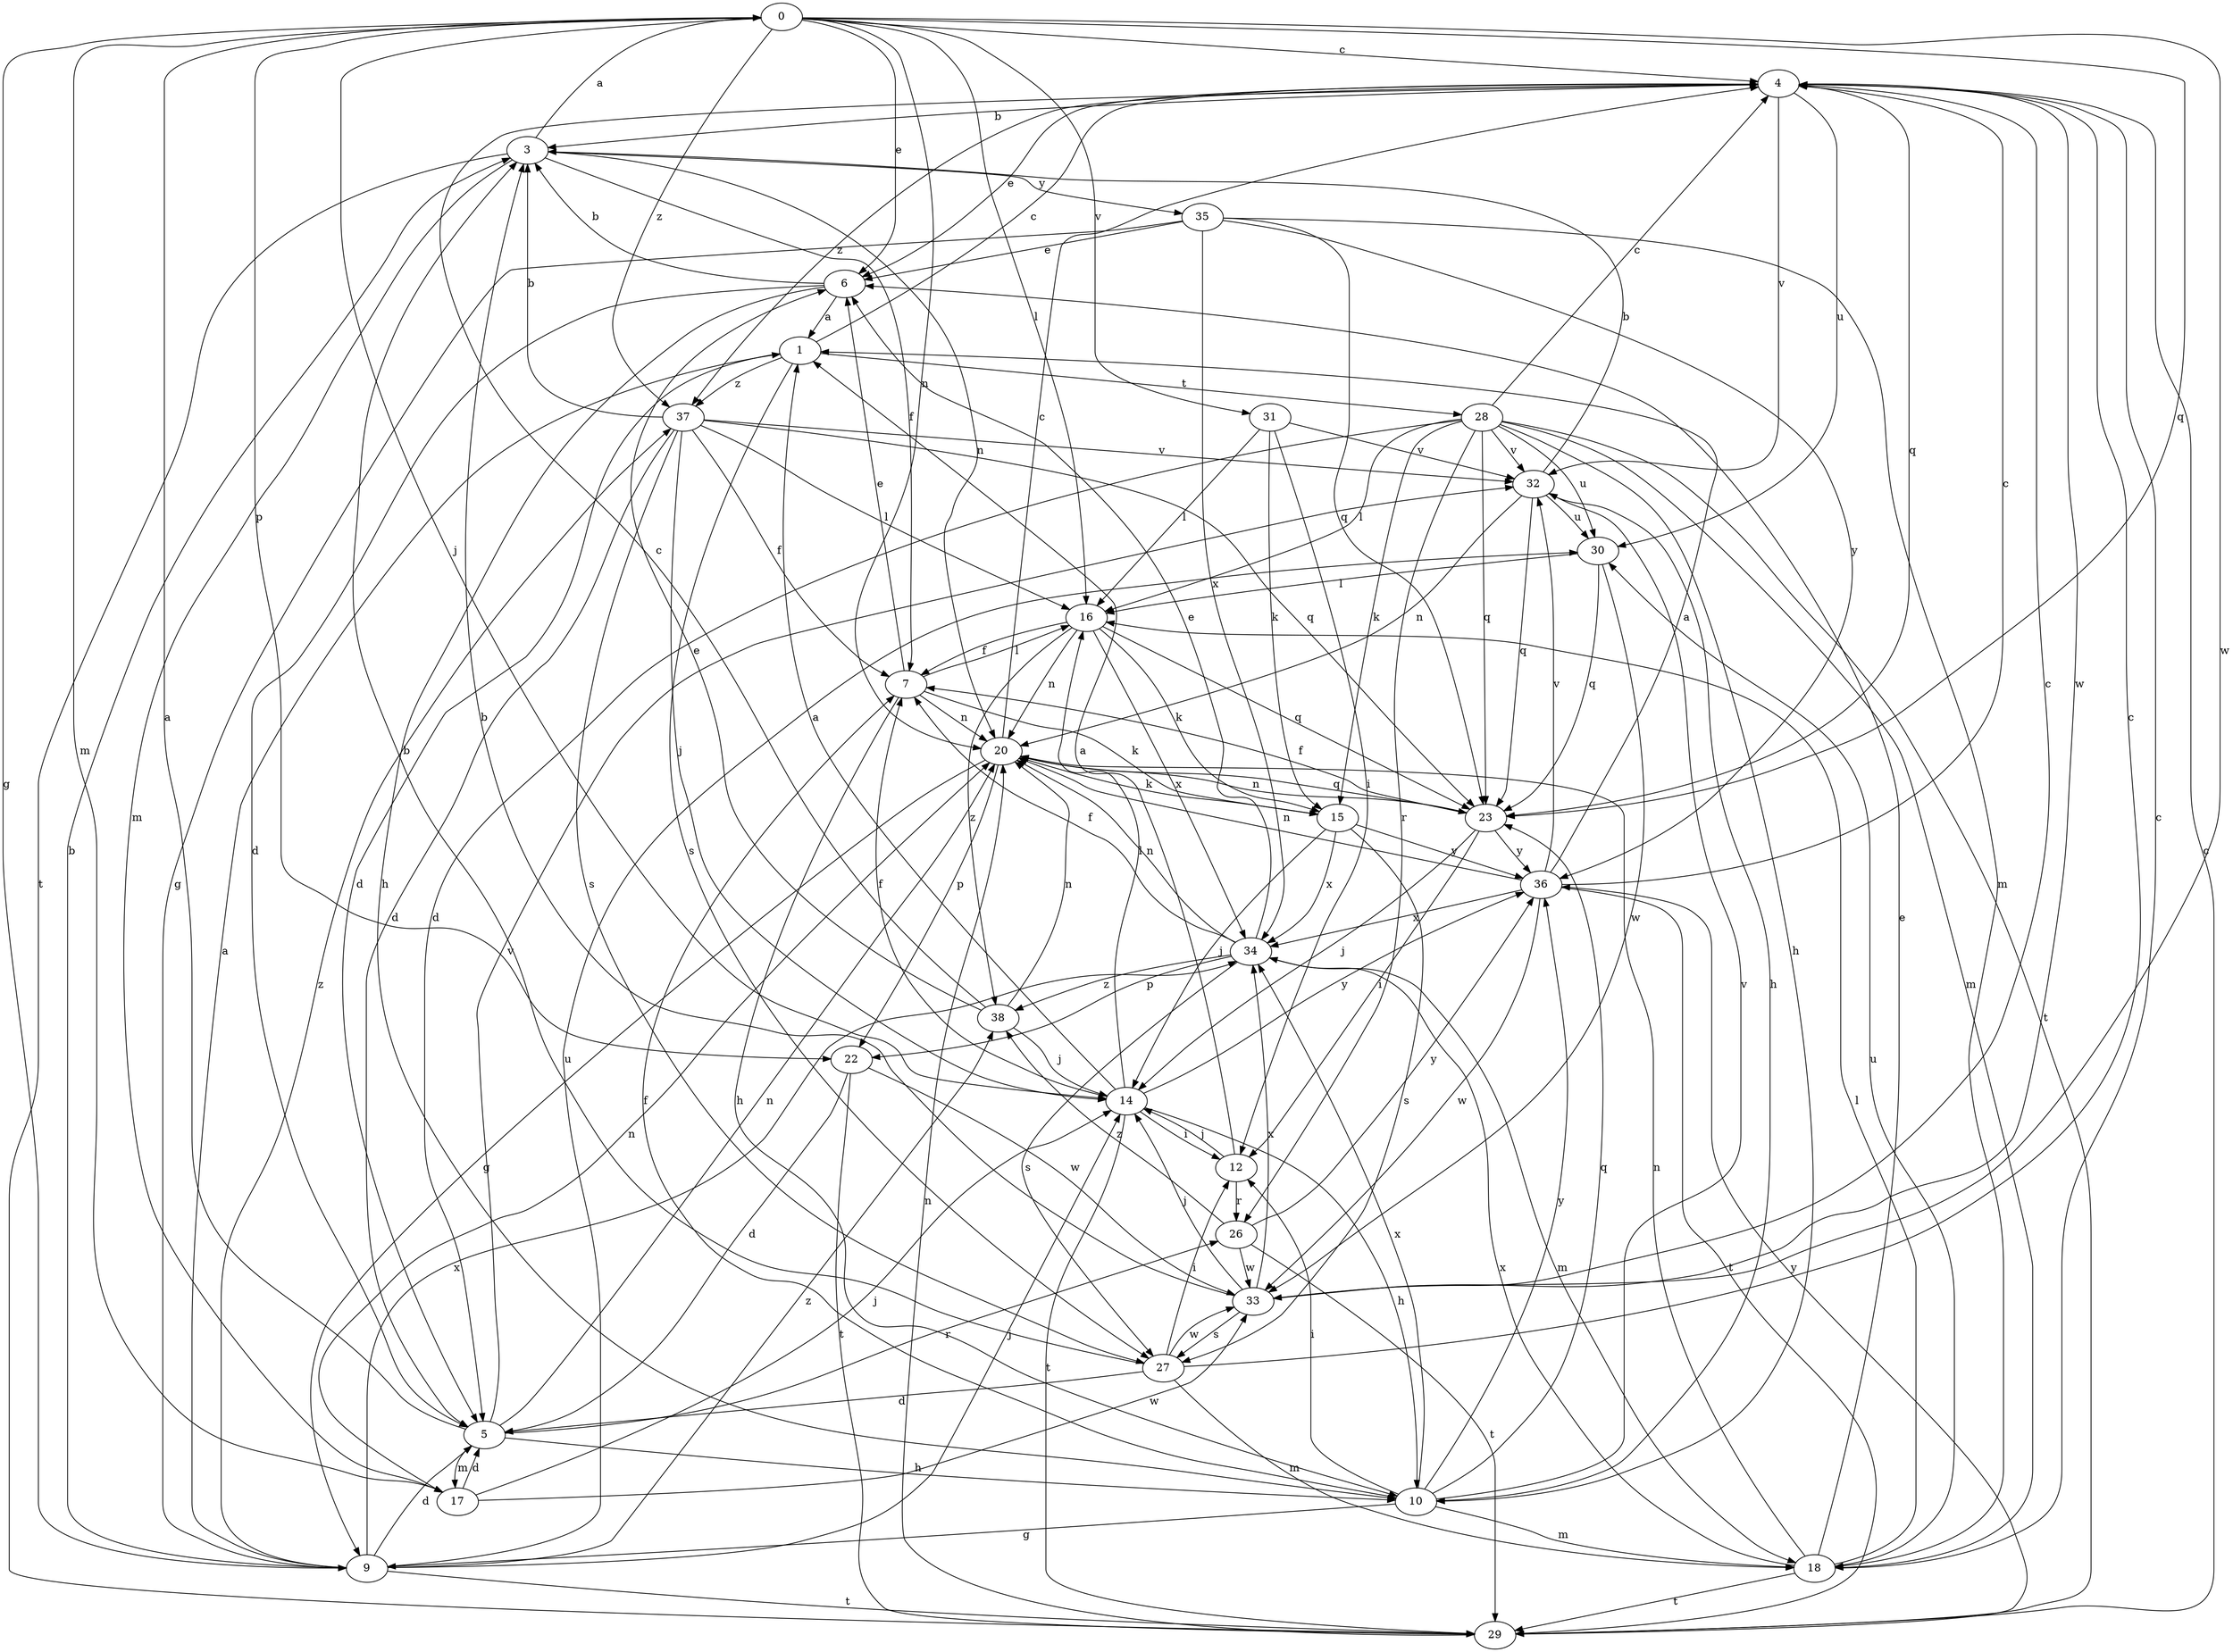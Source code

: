 strict digraph  {
0;
1;
3;
4;
5;
6;
7;
9;
10;
12;
14;
15;
16;
17;
18;
20;
22;
23;
26;
27;
28;
29;
30;
31;
32;
33;
34;
35;
36;
37;
38;
0 -> 4  [label=c];
0 -> 6  [label=e];
0 -> 9  [label=g];
0 -> 14  [label=j];
0 -> 16  [label=l];
0 -> 17  [label=m];
0 -> 20  [label=n];
0 -> 22  [label=p];
0 -> 23  [label=q];
0 -> 31  [label=v];
0 -> 33  [label=w];
0 -> 37  [label=z];
1 -> 4  [label=c];
1 -> 5  [label=d];
1 -> 27  [label=s];
1 -> 28  [label=t];
1 -> 37  [label=z];
3 -> 0  [label=a];
3 -> 7  [label=f];
3 -> 17  [label=m];
3 -> 20  [label=n];
3 -> 29  [label=t];
3 -> 35  [label=y];
4 -> 3  [label=b];
4 -> 6  [label=e];
4 -> 23  [label=q];
4 -> 30  [label=u];
4 -> 32  [label=v];
4 -> 33  [label=w];
4 -> 37  [label=z];
5 -> 0  [label=a];
5 -> 10  [label=h];
5 -> 17  [label=m];
5 -> 20  [label=n];
5 -> 26  [label=r];
5 -> 32  [label=v];
6 -> 1  [label=a];
6 -> 3  [label=b];
6 -> 5  [label=d];
6 -> 10  [label=h];
7 -> 6  [label=e];
7 -> 10  [label=h];
7 -> 15  [label=k];
7 -> 16  [label=l];
7 -> 20  [label=n];
9 -> 1  [label=a];
9 -> 3  [label=b];
9 -> 5  [label=d];
9 -> 14  [label=j];
9 -> 29  [label=t];
9 -> 30  [label=u];
9 -> 34  [label=x];
9 -> 37  [label=z];
9 -> 38  [label=z];
10 -> 7  [label=f];
10 -> 9  [label=g];
10 -> 12  [label=i];
10 -> 18  [label=m];
10 -> 23  [label=q];
10 -> 32  [label=v];
10 -> 34  [label=x];
10 -> 36  [label=y];
12 -> 1  [label=a];
12 -> 14  [label=j];
12 -> 26  [label=r];
14 -> 1  [label=a];
14 -> 7  [label=f];
14 -> 10  [label=h];
14 -> 12  [label=i];
14 -> 16  [label=l];
14 -> 29  [label=t];
14 -> 36  [label=y];
15 -> 14  [label=j];
15 -> 27  [label=s];
15 -> 34  [label=x];
15 -> 36  [label=y];
16 -> 7  [label=f];
16 -> 15  [label=k];
16 -> 20  [label=n];
16 -> 23  [label=q];
16 -> 34  [label=x];
16 -> 38  [label=z];
17 -> 5  [label=d];
17 -> 14  [label=j];
17 -> 20  [label=n];
17 -> 33  [label=w];
18 -> 4  [label=c];
18 -> 6  [label=e];
18 -> 16  [label=l];
18 -> 20  [label=n];
18 -> 29  [label=t];
18 -> 30  [label=u];
18 -> 34  [label=x];
20 -> 4  [label=c];
20 -> 9  [label=g];
20 -> 15  [label=k];
20 -> 22  [label=p];
20 -> 23  [label=q];
22 -> 5  [label=d];
22 -> 29  [label=t];
22 -> 33  [label=w];
23 -> 7  [label=f];
23 -> 12  [label=i];
23 -> 14  [label=j];
23 -> 20  [label=n];
23 -> 36  [label=y];
26 -> 29  [label=t];
26 -> 33  [label=w];
26 -> 36  [label=y];
26 -> 38  [label=z];
27 -> 3  [label=b];
27 -> 4  [label=c];
27 -> 5  [label=d];
27 -> 12  [label=i];
27 -> 18  [label=m];
27 -> 33  [label=w];
28 -> 4  [label=c];
28 -> 5  [label=d];
28 -> 10  [label=h];
28 -> 15  [label=k];
28 -> 16  [label=l];
28 -> 18  [label=m];
28 -> 23  [label=q];
28 -> 26  [label=r];
28 -> 29  [label=t];
28 -> 30  [label=u];
28 -> 32  [label=v];
29 -> 4  [label=c];
29 -> 20  [label=n];
29 -> 36  [label=y];
30 -> 16  [label=l];
30 -> 23  [label=q];
30 -> 33  [label=w];
31 -> 12  [label=i];
31 -> 15  [label=k];
31 -> 16  [label=l];
31 -> 32  [label=v];
32 -> 3  [label=b];
32 -> 10  [label=h];
32 -> 20  [label=n];
32 -> 23  [label=q];
32 -> 30  [label=u];
33 -> 3  [label=b];
33 -> 4  [label=c];
33 -> 14  [label=j];
33 -> 27  [label=s];
33 -> 34  [label=x];
34 -> 6  [label=e];
34 -> 7  [label=f];
34 -> 18  [label=m];
34 -> 20  [label=n];
34 -> 22  [label=p];
34 -> 27  [label=s];
34 -> 38  [label=z];
35 -> 6  [label=e];
35 -> 9  [label=g];
35 -> 18  [label=m];
35 -> 23  [label=q];
35 -> 34  [label=x];
35 -> 36  [label=y];
36 -> 1  [label=a];
36 -> 4  [label=c];
36 -> 20  [label=n];
36 -> 29  [label=t];
36 -> 32  [label=v];
36 -> 33  [label=w];
36 -> 34  [label=x];
37 -> 3  [label=b];
37 -> 5  [label=d];
37 -> 7  [label=f];
37 -> 14  [label=j];
37 -> 16  [label=l];
37 -> 23  [label=q];
37 -> 27  [label=s];
37 -> 32  [label=v];
38 -> 4  [label=c];
38 -> 6  [label=e];
38 -> 14  [label=j];
38 -> 20  [label=n];
}
